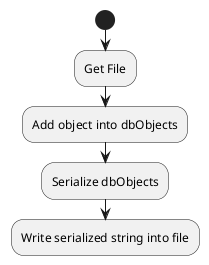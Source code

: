 @startuml
'https://plantuml.com/activity-diagram-beta

start
    :Get File;
    :Add object into dbObjects;
    :Serialize dbObjects;
    :Write serialized string into file;
@enduml

